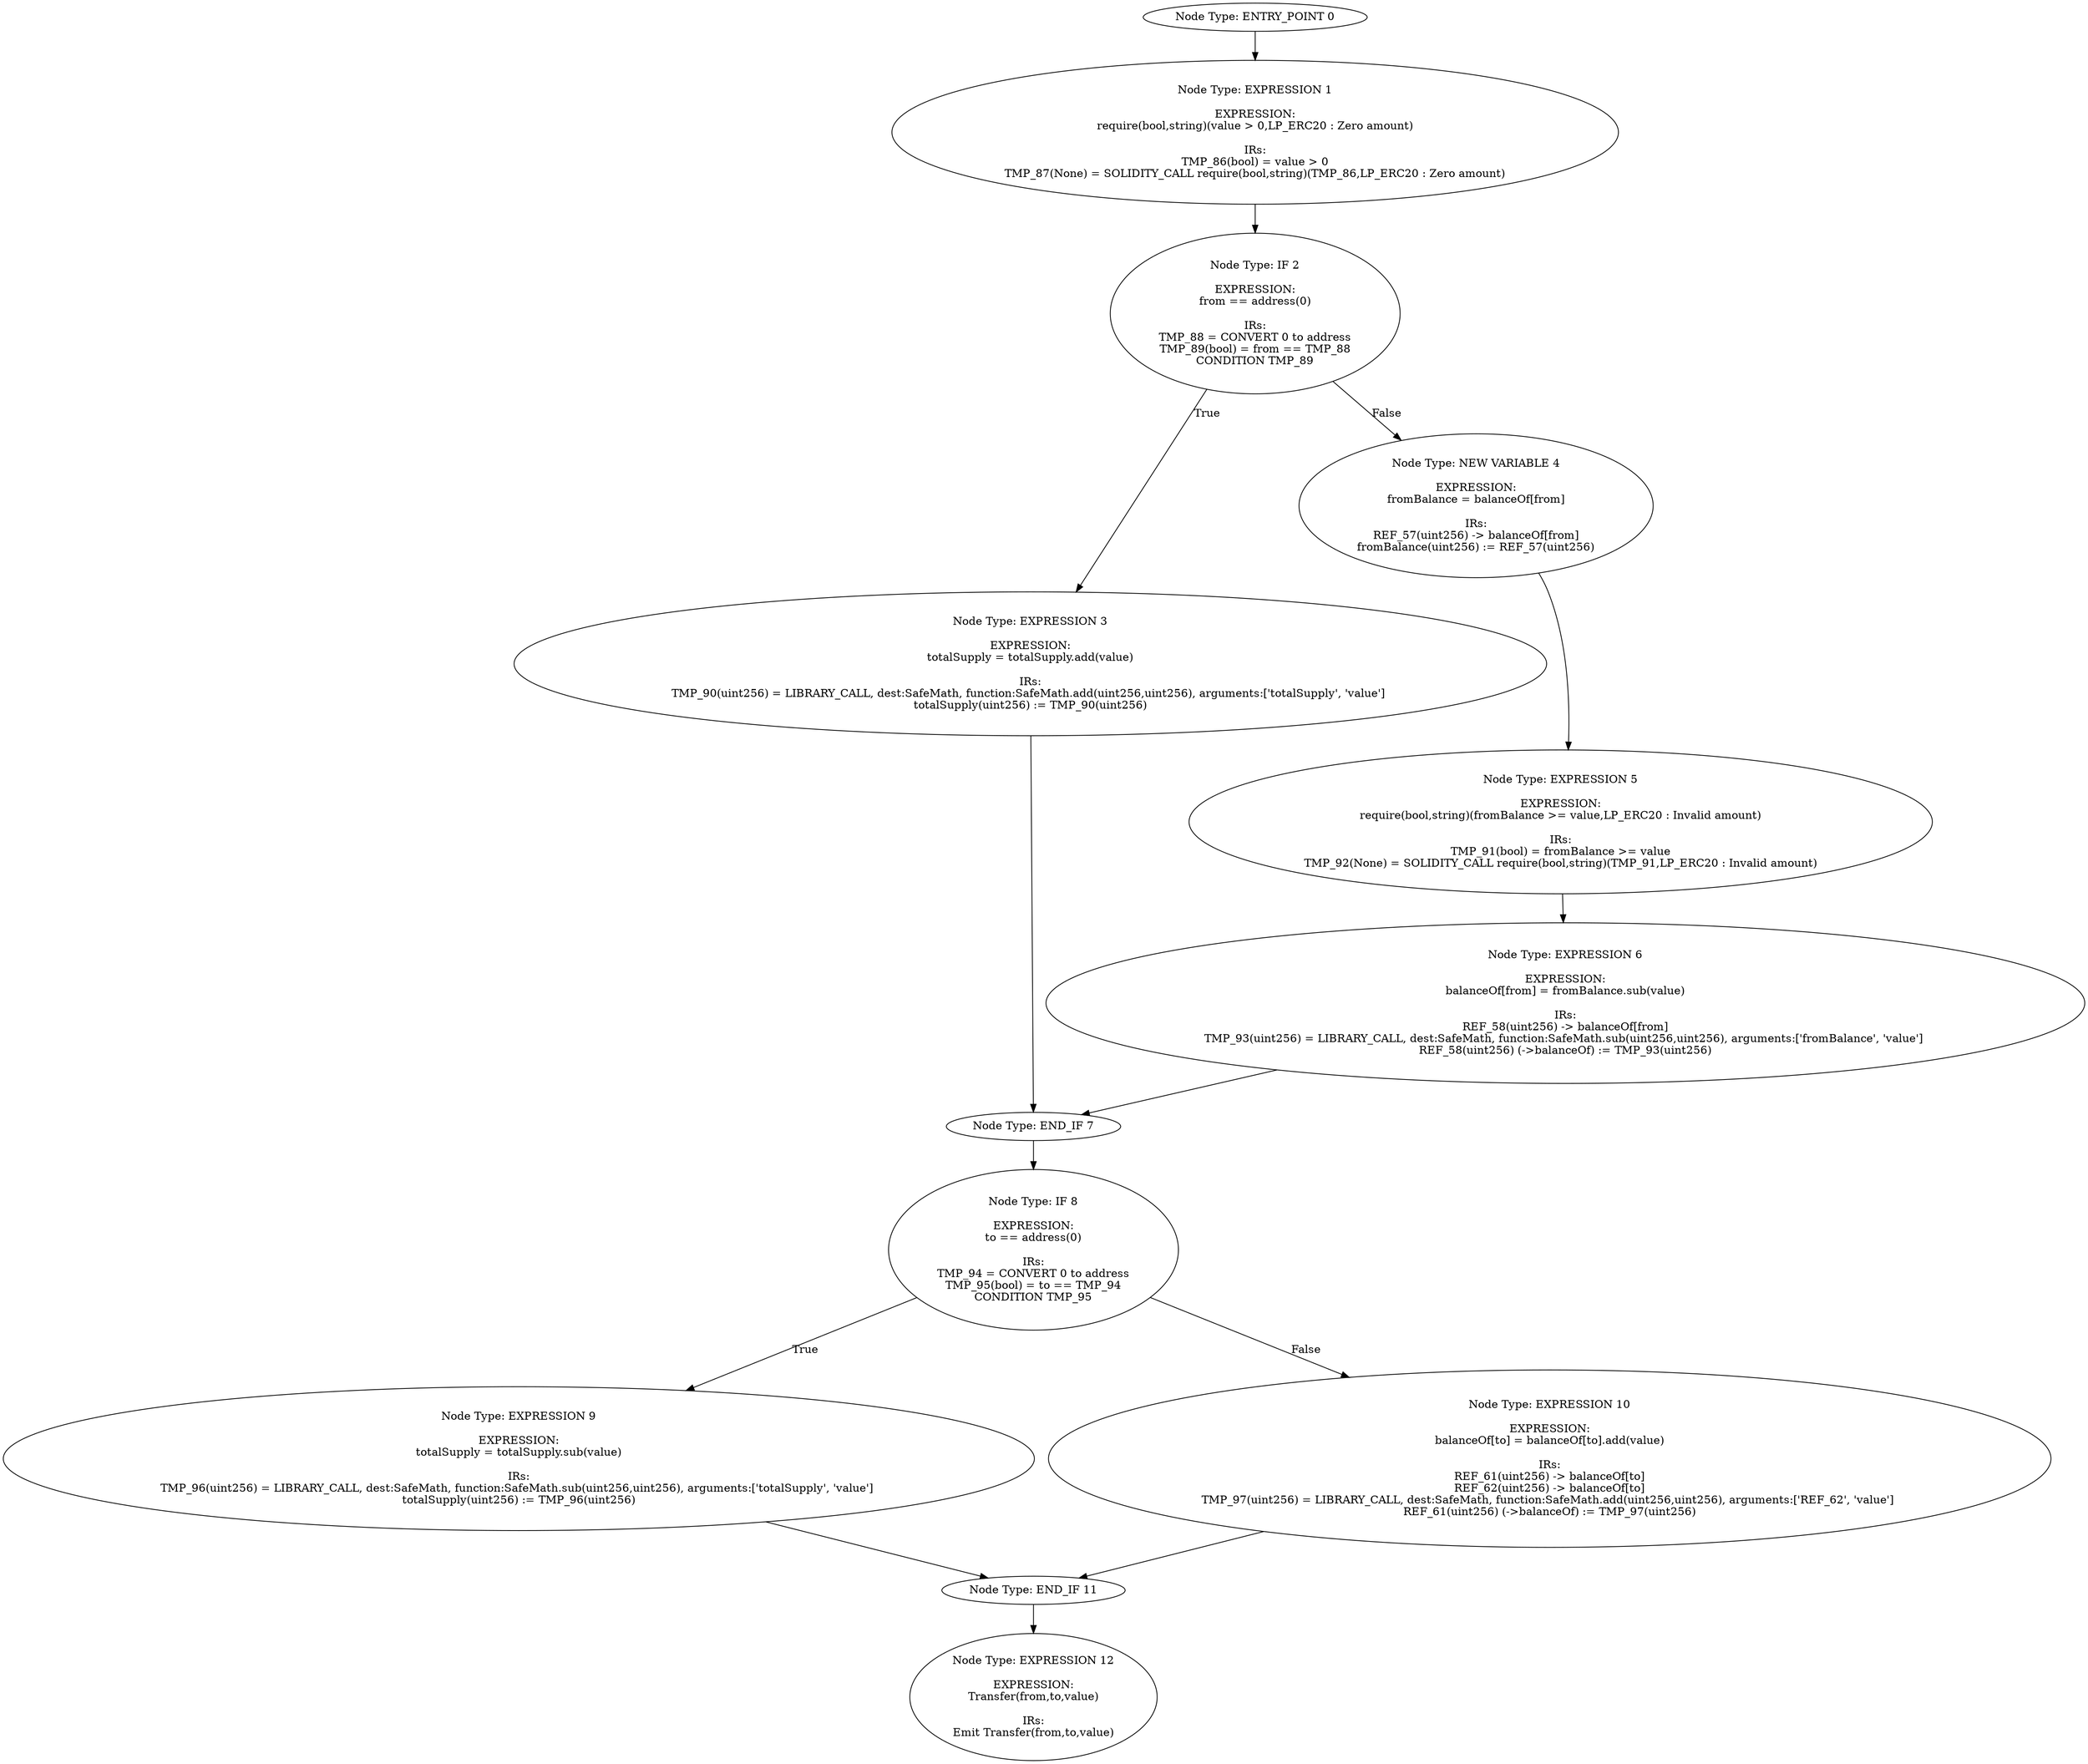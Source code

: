 digraph{
0[label="Node Type: ENTRY_POINT 0
"];
0->1;
1[label="Node Type: EXPRESSION 1

EXPRESSION:
require(bool,string)(value > 0,LP_ERC20 : Zero amount)

IRs:
TMP_86(bool) = value > 0
TMP_87(None) = SOLIDITY_CALL require(bool,string)(TMP_86,LP_ERC20 : Zero amount)"];
1->2;
2[label="Node Type: IF 2

EXPRESSION:
from == address(0)

IRs:
TMP_88 = CONVERT 0 to address
TMP_89(bool) = from == TMP_88
CONDITION TMP_89"];
2->3[label="True"];
2->4[label="False"];
3[label="Node Type: EXPRESSION 3

EXPRESSION:
totalSupply = totalSupply.add(value)

IRs:
TMP_90(uint256) = LIBRARY_CALL, dest:SafeMath, function:SafeMath.add(uint256,uint256), arguments:['totalSupply', 'value'] 
totalSupply(uint256) := TMP_90(uint256)"];
3->7;
4[label="Node Type: NEW VARIABLE 4

EXPRESSION:
fromBalance = balanceOf[from]

IRs:
REF_57(uint256) -> balanceOf[from]
fromBalance(uint256) := REF_57(uint256)"];
4->5;
5[label="Node Type: EXPRESSION 5

EXPRESSION:
require(bool,string)(fromBalance >= value,LP_ERC20 : Invalid amount)

IRs:
TMP_91(bool) = fromBalance >= value
TMP_92(None) = SOLIDITY_CALL require(bool,string)(TMP_91,LP_ERC20 : Invalid amount)"];
5->6;
6[label="Node Type: EXPRESSION 6

EXPRESSION:
balanceOf[from] = fromBalance.sub(value)

IRs:
REF_58(uint256) -> balanceOf[from]
TMP_93(uint256) = LIBRARY_CALL, dest:SafeMath, function:SafeMath.sub(uint256,uint256), arguments:['fromBalance', 'value'] 
REF_58(uint256) (->balanceOf) := TMP_93(uint256)"];
6->7;
7[label="Node Type: END_IF 7
"];
7->8;
8[label="Node Type: IF 8

EXPRESSION:
to == address(0)

IRs:
TMP_94 = CONVERT 0 to address
TMP_95(bool) = to == TMP_94
CONDITION TMP_95"];
8->9[label="True"];
8->10[label="False"];
9[label="Node Type: EXPRESSION 9

EXPRESSION:
totalSupply = totalSupply.sub(value)

IRs:
TMP_96(uint256) = LIBRARY_CALL, dest:SafeMath, function:SafeMath.sub(uint256,uint256), arguments:['totalSupply', 'value'] 
totalSupply(uint256) := TMP_96(uint256)"];
9->11;
10[label="Node Type: EXPRESSION 10

EXPRESSION:
balanceOf[to] = balanceOf[to].add(value)

IRs:
REF_61(uint256) -> balanceOf[to]
REF_62(uint256) -> balanceOf[to]
TMP_97(uint256) = LIBRARY_CALL, dest:SafeMath, function:SafeMath.add(uint256,uint256), arguments:['REF_62', 'value'] 
REF_61(uint256) (->balanceOf) := TMP_97(uint256)"];
10->11;
11[label="Node Type: END_IF 11
"];
11->12;
12[label="Node Type: EXPRESSION 12

EXPRESSION:
Transfer(from,to,value)

IRs:
Emit Transfer(from,to,value)"];
}
